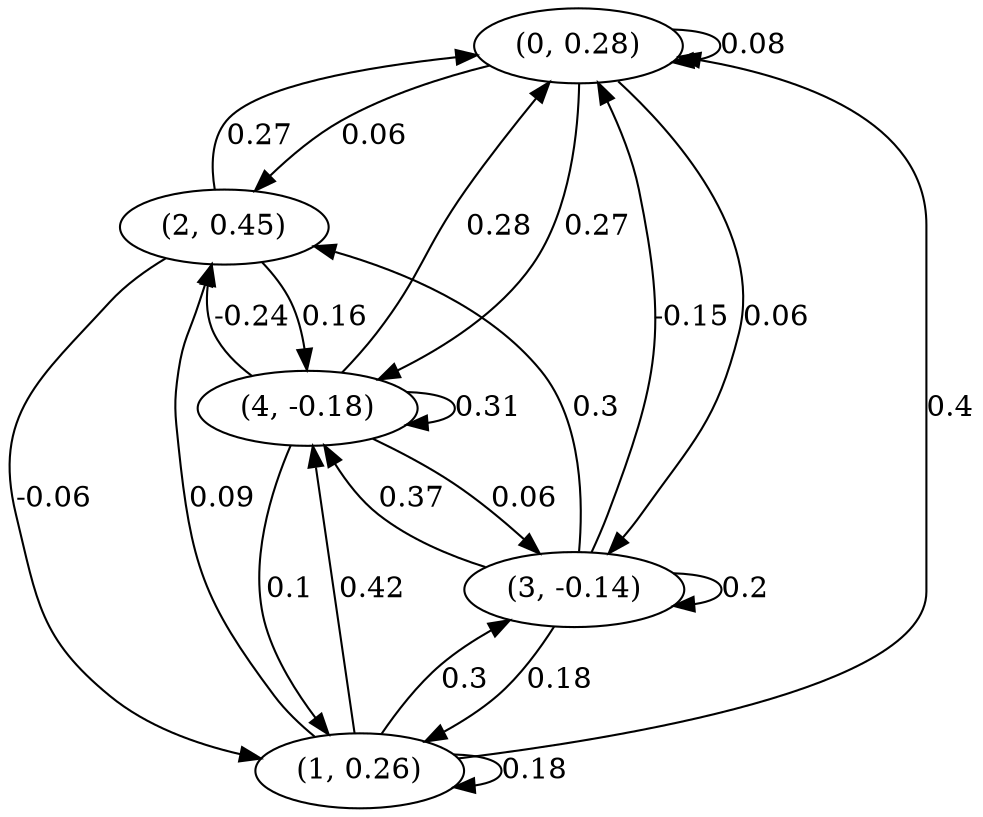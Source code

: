 digraph {
    0 [ label = "(0, 0.28)" ]
    1 [ label = "(1, 0.26)" ]
    2 [ label = "(2, 0.45)" ]
    3 [ label = "(3, -0.14)" ]
    4 [ label = "(4, -0.18)" ]
    0 -> 0 [ label = "0.08" ]
    1 -> 1 [ label = "0.18" ]
    3 -> 3 [ label = "0.2" ]
    4 -> 4 [ label = "0.31" ]
    1 -> 0 [ label = "0.4" ]
    2 -> 0 [ label = "0.27" ]
    3 -> 0 [ label = "-0.15" ]
    4 -> 0 [ label = "0.28" ]
    2 -> 1 [ label = "-0.06" ]
    3 -> 1 [ label = "0.18" ]
    4 -> 1 [ label = "0.1" ]
    0 -> 2 [ label = "0.06" ]
    1 -> 2 [ label = "0.09" ]
    3 -> 2 [ label = "0.3" ]
    4 -> 2 [ label = "-0.24" ]
    0 -> 3 [ label = "0.06" ]
    1 -> 3 [ label = "0.3" ]
    4 -> 3 [ label = "0.06" ]
    0 -> 4 [ label = "0.27" ]
    1 -> 4 [ label = "0.42" ]
    2 -> 4 [ label = "0.16" ]
    3 -> 4 [ label = "0.37" ]
}

